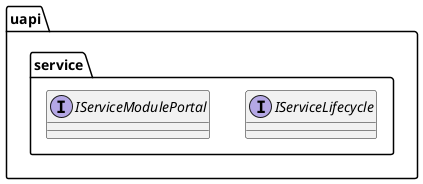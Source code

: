 @startuml Module for uapi.service

!startsub API
namespace uapi.service {
    interface IServiceLifecycle
    interface IServiceModulePortal
}
!endsub

@enduml
